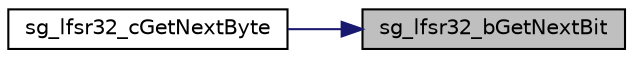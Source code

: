 digraph "sg_lfsr32_bGetNextBit"
{
 // INTERACTIVE_SVG=YES
 // LATEX_PDF_SIZE
  bgcolor="transparent";
  edge [fontname="Helvetica",fontsize="10",labelfontname="Helvetica",labelfontsize="10"];
  node [fontname="Helvetica",fontsize="10",shape=record];
  rankdir="RL";
  Node1 [label="sg_lfsr32_bGetNextBit",height=0.2,width=0.4,color="black", fillcolor="grey75", style="filled", fontcolor="black",tooltip="Get the next bit in the SG32 pseudo random binary sequence."];
  Node1 -> Node2 [dir="back",color="midnightblue",fontsize="10",style="solid",fontname="Helvetica"];
  Node2 [label="sg_lfsr32_cGetNextByte",height=0.2,width=0.4,color="black",URL="$sg_8c.html#a4e6463595863885349bc84576efc10d6",tooltip="Get the next byte in the SG32 pseudo random binary sequence."];
}
